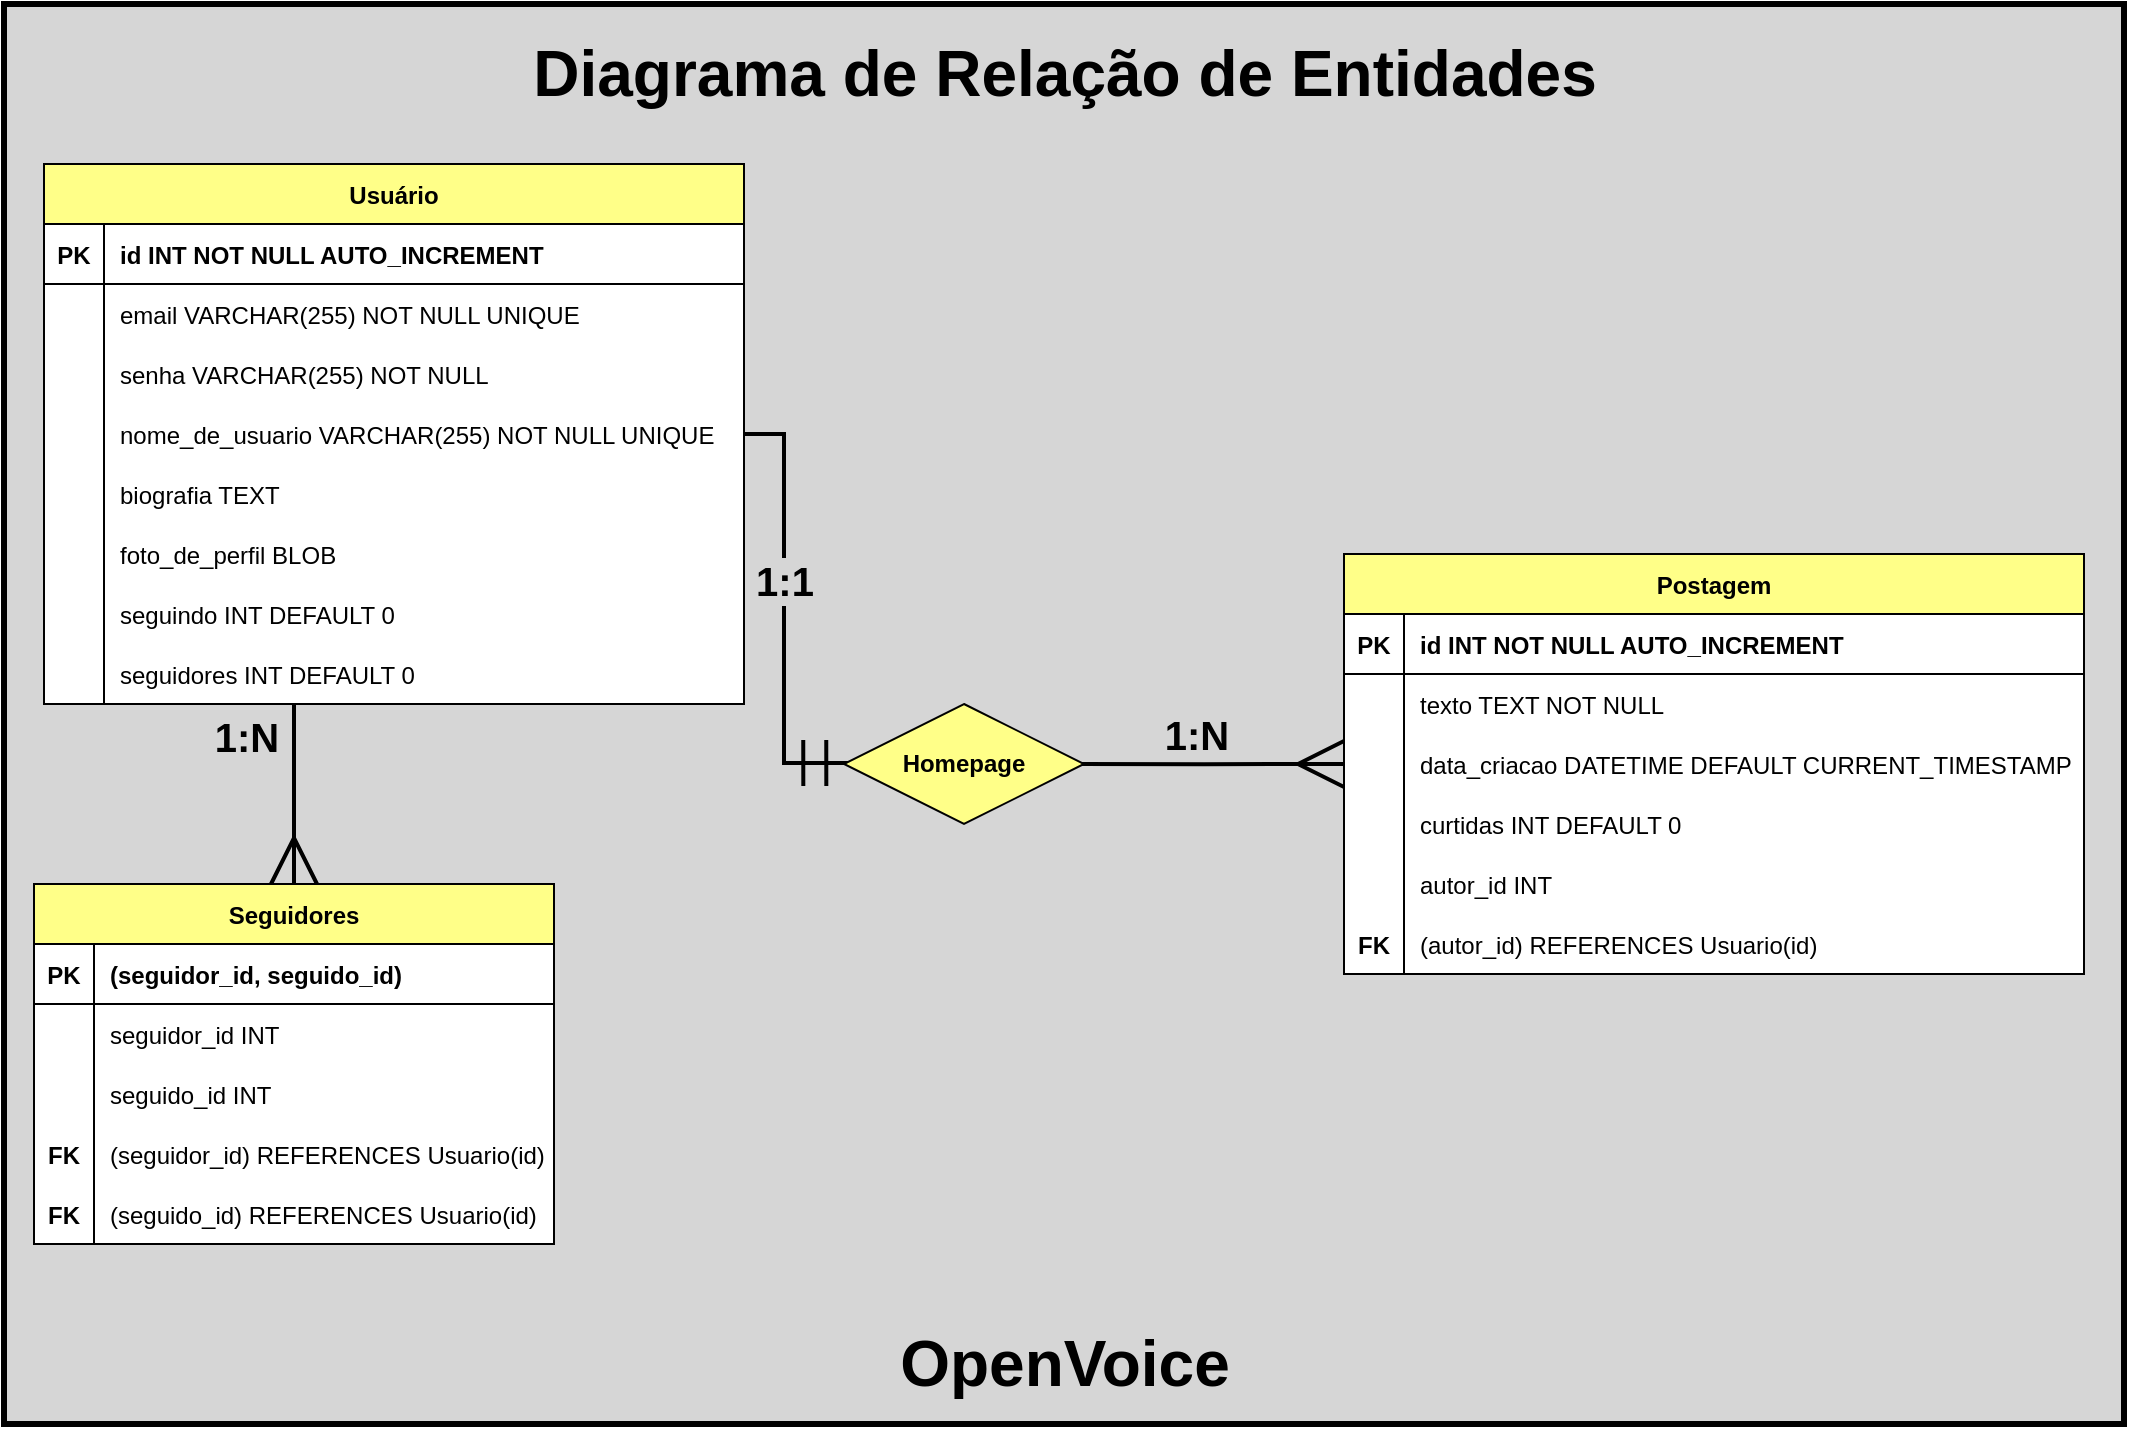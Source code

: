 <mxfile version="24.8.6">
  <diagram id="R2lEEEUBdFMjLlhIrx00" name="Page-1">
    <mxGraphModel dx="1502" dy="325" grid="0" gridSize="10" guides="0" tooltips="1" connect="1" arrows="1" fold="1" page="0" pageScale="1" pageWidth="850" pageHeight="1100" math="0" shadow="0" extFonts="Permanent Marker^https://fonts.googleapis.com/css?family=Permanent+Marker">
      <root>
        <mxCell id="0" />
        <mxCell id="1" parent="0" />
        <mxCell id="hm2O3VCrKE3EkjBrxDVe-1" value="" style="rounded=0;whiteSpace=wrap;html=1;font-weight:bold;strokeWidth=3;perimeterSpacing=0;fillColor=#D6D6D6;fillStyle=solid;" parent="1" vertex="1">
          <mxGeometry x="140" y="660" width="1060" height="710" as="geometry" />
        </mxCell>
        <mxCell id="hm2O3VCrKE3EkjBrxDVe-7" value="" style="whiteSpace=wrap;html=1;strokeColor=none;" parent="1" vertex="1">
          <mxGeometry x="810" y="965" width="370" height="180" as="geometry" />
        </mxCell>
        <mxCell id="q5SUplfIiiOO4nyNQWKq-36" value="Postagem" style="shape=table;startSize=30;container=1;collapsible=1;childLayout=tableLayout;fixedRows=1;rowLines=0;fontStyle=1;align=center;resizeLast=1;fillColor=#ffff88;strokeColor=#000000;" parent="1" vertex="1">
          <mxGeometry x="810" y="935" width="370" height="210" as="geometry" />
        </mxCell>
        <mxCell id="q5SUplfIiiOO4nyNQWKq-37" value="" style="shape=partialRectangle;collapsible=0;dropTarget=0;pointerEvents=0;fillColor=none;points=[[0,0.5],[1,0.5]];portConstraint=eastwest;top=0;left=0;right=0;bottom=1;" parent="q5SUplfIiiOO4nyNQWKq-36" vertex="1">
          <mxGeometry y="30" width="370" height="30" as="geometry" />
        </mxCell>
        <mxCell id="q5SUplfIiiOO4nyNQWKq-38" value="PK" style="shape=partialRectangle;overflow=hidden;connectable=0;fillColor=none;top=0;left=0;bottom=0;right=0;fontStyle=1;" parent="q5SUplfIiiOO4nyNQWKq-37" vertex="1">
          <mxGeometry width="30" height="30" as="geometry">
            <mxRectangle width="30" height="30" as="alternateBounds" />
          </mxGeometry>
        </mxCell>
        <mxCell id="q5SUplfIiiOO4nyNQWKq-39" value="id INT NOT NULL AUTO_INCREMENT" style="shape=partialRectangle;overflow=hidden;connectable=1;fillColor=none;top=0;left=0;bottom=0;right=0;align=left;spacingLeft=6;fontStyle=1;movable=1;resizable=1;rotatable=1;deletable=1;editable=1;locked=0;" parent="q5SUplfIiiOO4nyNQWKq-37" vertex="1">
          <mxGeometry x="30" width="340" height="30" as="geometry">
            <mxRectangle width="340" height="30" as="alternateBounds" />
          </mxGeometry>
        </mxCell>
        <mxCell id="q5SUplfIiiOO4nyNQWKq-40" value="" style="shape=partialRectangle;collapsible=0;dropTarget=0;pointerEvents=0;fillColor=none;points=[[0,0.5],[1,0.5]];portConstraint=eastwest;top=0;left=0;right=0;bottom=0;" parent="q5SUplfIiiOO4nyNQWKq-36" vertex="1">
          <mxGeometry y="60" width="370" height="30" as="geometry" />
        </mxCell>
        <mxCell id="q5SUplfIiiOO4nyNQWKq-41" value="" style="shape=partialRectangle;overflow=hidden;connectable=0;fillColor=none;top=0;left=0;bottom=0;right=0;" parent="q5SUplfIiiOO4nyNQWKq-40" vertex="1">
          <mxGeometry width="30" height="30" as="geometry">
            <mxRectangle width="30" height="30" as="alternateBounds" />
          </mxGeometry>
        </mxCell>
        <mxCell id="q5SUplfIiiOO4nyNQWKq-42" value="texto TEXT NOT NULL" style="shape=partialRectangle;overflow=hidden;connectable=0;fillColor=none;top=0;left=0;bottom=0;right=0;align=left;spacingLeft=6;" parent="q5SUplfIiiOO4nyNQWKq-40" vertex="1">
          <mxGeometry x="30" width="340" height="30" as="geometry">
            <mxRectangle width="340" height="30" as="alternateBounds" />
          </mxGeometry>
        </mxCell>
        <mxCell id="q5SUplfIiiOO4nyNQWKq-43" value="data_criacao DATETIME DEFAULT CURRENT_TIMESTAMP" style="shape=partialRectangle;overflow=hidden;connectable=0;fillColor=none;top=0;left=0;bottom=0;right=0;align=left;spacingLeft=6;" parent="1" vertex="1">
          <mxGeometry x="840" y="1025" width="340" height="30" as="geometry">
            <mxRectangle width="240" height="30" as="alternateBounds" />
          </mxGeometry>
        </mxCell>
        <mxCell id="q5SUplfIiiOO4nyNQWKq-44" value="curtidas INT DEFAULT 0" style="shape=partialRectangle;overflow=hidden;connectable=0;fillColor=none;top=0;left=0;bottom=0;right=0;align=left;spacingLeft=6;" parent="1" vertex="1">
          <mxGeometry x="840" y="1055" width="310" height="30" as="geometry">
            <mxRectangle width="240" height="30" as="alternateBounds" />
          </mxGeometry>
        </mxCell>
        <mxCell id="q5SUplfIiiOO4nyNQWKq-45" value="" style="endArrow=none;html=1;rounded=0;" parent="1" edge="1">
          <mxGeometry width="50" height="50" relative="1" as="geometry">
            <mxPoint x="840" y="1145" as="sourcePoint" />
            <mxPoint x="840" y="1025" as="targetPoint" />
          </mxGeometry>
        </mxCell>
        <mxCell id="q5SUplfIiiOO4nyNQWKq-46" value="autor_id INT" style="shape=partialRectangle;overflow=hidden;connectable=0;fillColor=none;top=0;left=0;bottom=0;right=0;align=left;spacingLeft=6;" parent="1" vertex="1">
          <mxGeometry x="840" y="1085" width="300" height="30" as="geometry">
            <mxRectangle width="240" height="30" as="alternateBounds" />
          </mxGeometry>
        </mxCell>
        <mxCell id="q5SUplfIiiOO4nyNQWKq-47" value="(autor_id) REFERENCES Usuario(id)" style="shape=partialRectangle;overflow=hidden;connectable=0;fillColor=none;top=0;left=0;bottom=0;right=0;align=left;spacingLeft=6;" parent="1" vertex="1">
          <mxGeometry x="840" y="1115" width="300" height="30" as="geometry">
            <mxRectangle width="240" height="30" as="alternateBounds" />
          </mxGeometry>
        </mxCell>
        <mxCell id="q5SUplfIiiOO4nyNQWKq-50" value="FK" style="shape=partialRectangle;overflow=hidden;connectable=0;fillColor=none;top=0;left=0;bottom=0;right=0;fontStyle=1;" parent="1" vertex="1">
          <mxGeometry x="810" y="1115" width="30" height="30" as="geometry">
            <mxRectangle width="30" height="30" as="alternateBounds" />
          </mxGeometry>
        </mxCell>
        <mxCell id="hm2O3VCrKE3EkjBrxDVe-6" value="" style="whiteSpace=wrap;html=1;strokeColor=none;" parent="1" vertex="1">
          <mxGeometry x="155" y="1130" width="260" height="150" as="geometry" />
        </mxCell>
        <mxCell id="q5SUplfIiiOO4nyNQWKq-81" style="edgeStyle=orthogonalEdgeStyle;rounded=0;orthogonalLoop=1;jettySize=auto;html=1;endArrow=none;endFill=0;startArrow=ERmany;startFill=0;endSize=6;startSize=20;strokeWidth=2;" parent="1" source="q5SUplfIiiOO4nyNQWKq-52" edge="1">
          <mxGeometry relative="1" as="geometry">
            <mxPoint x="285" y="1010" as="targetPoint" />
          </mxGeometry>
        </mxCell>
        <mxCell id="q5SUplfIiiOO4nyNQWKq-82" value="&lt;b&gt;&lt;font style=&quot;font-size: 20px;&quot;&gt;1:N&lt;/font&gt;&lt;/b&gt;" style="edgeLabel;html=1;align=center;verticalAlign=middle;resizable=0;points=[];labelBackgroundColor=#d6d6d6;" parent="q5SUplfIiiOO4nyNQWKq-81" vertex="1" connectable="0">
          <mxGeometry x="0.187" relative="1" as="geometry">
            <mxPoint x="-25" y="-21" as="offset" />
          </mxGeometry>
        </mxCell>
        <mxCell id="q5SUplfIiiOO4nyNQWKq-52" value="Seguidores" style="shape=table;startSize=30;container=1;collapsible=1;childLayout=tableLayout;fixedRows=1;rowLines=0;fontStyle=1;align=center;resizeLast=1;fillColor=#ffff88;strokeColor=#000000;" parent="1" vertex="1">
          <mxGeometry x="155" y="1100" width="260" height="180" as="geometry" />
        </mxCell>
        <mxCell id="q5SUplfIiiOO4nyNQWKq-53" value="" style="shape=partialRectangle;collapsible=0;dropTarget=0;pointerEvents=0;fillColor=none;points=[[0,0.5],[1,0.5]];portConstraint=eastwest;top=0;left=0;right=0;bottom=1;" parent="q5SUplfIiiOO4nyNQWKq-52" vertex="1">
          <mxGeometry y="30" width="260" height="30" as="geometry" />
        </mxCell>
        <mxCell id="q5SUplfIiiOO4nyNQWKq-54" value="PK" style="shape=partialRectangle;overflow=hidden;connectable=0;fillColor=none;top=0;left=0;bottom=0;right=0;fontStyle=1;" parent="q5SUplfIiiOO4nyNQWKq-53" vertex="1">
          <mxGeometry width="30" height="30" as="geometry">
            <mxRectangle width="30" height="30" as="alternateBounds" />
          </mxGeometry>
        </mxCell>
        <mxCell id="q5SUplfIiiOO4nyNQWKq-55" value="(seguidor_id, seguido_id)" style="shape=partialRectangle;overflow=hidden;connectable=1;fillColor=none;top=0;left=0;bottom=0;right=0;align=left;spacingLeft=6;fontStyle=1;movable=1;resizable=1;rotatable=1;deletable=1;editable=1;locked=0;" parent="q5SUplfIiiOO4nyNQWKq-53" vertex="1">
          <mxGeometry x="30" width="230" height="30" as="geometry">
            <mxRectangle width="230" height="30" as="alternateBounds" />
          </mxGeometry>
        </mxCell>
        <mxCell id="q5SUplfIiiOO4nyNQWKq-56" value="" style="shape=partialRectangle;collapsible=0;dropTarget=0;pointerEvents=0;fillColor=none;points=[[0,0.5],[1,0.5]];portConstraint=eastwest;top=0;left=0;right=0;bottom=0;" parent="q5SUplfIiiOO4nyNQWKq-52" vertex="1">
          <mxGeometry y="60" width="260" height="30" as="geometry" />
        </mxCell>
        <mxCell id="q5SUplfIiiOO4nyNQWKq-57" value="" style="shape=partialRectangle;overflow=hidden;connectable=0;fillColor=none;top=0;left=0;bottom=0;right=0;" parent="q5SUplfIiiOO4nyNQWKq-56" vertex="1">
          <mxGeometry width="30" height="30" as="geometry">
            <mxRectangle width="30" height="30" as="alternateBounds" />
          </mxGeometry>
        </mxCell>
        <mxCell id="q5SUplfIiiOO4nyNQWKq-58" value="seguidor_id INT" style="shape=partialRectangle;overflow=hidden;connectable=0;fillColor=none;top=0;left=0;bottom=0;right=0;align=left;spacingLeft=6;" parent="q5SUplfIiiOO4nyNQWKq-56" vertex="1">
          <mxGeometry x="30" width="230" height="30" as="geometry">
            <mxRectangle width="230" height="30" as="alternateBounds" />
          </mxGeometry>
        </mxCell>
        <mxCell id="q5SUplfIiiOO4nyNQWKq-59" value="seguido_id INT" style="shape=partialRectangle;overflow=hidden;connectable=0;fillColor=none;top=0;left=0;bottom=0;right=0;align=left;spacingLeft=6;" parent="1" vertex="1">
          <mxGeometry x="185" y="1190" width="230" height="30" as="geometry">
            <mxRectangle width="240" height="30" as="alternateBounds" />
          </mxGeometry>
        </mxCell>
        <mxCell id="q5SUplfIiiOO4nyNQWKq-60" value="(seguidor_id) REFERENCES Usuario(id)" style="shape=partialRectangle;overflow=hidden;connectable=0;fillColor=none;top=0;left=0;bottom=0;right=0;align=left;spacingLeft=6;" parent="1" vertex="1">
          <mxGeometry x="185" y="1220" width="230" height="30" as="geometry">
            <mxRectangle width="240" height="30" as="alternateBounds" />
          </mxGeometry>
        </mxCell>
        <mxCell id="q5SUplfIiiOO4nyNQWKq-61" value="" style="endArrow=none;html=1;rounded=0;" parent="1" edge="1">
          <mxGeometry width="50" height="50" relative="1" as="geometry">
            <mxPoint x="185" y="1280" as="sourcePoint" />
            <mxPoint x="185" y="1190" as="targetPoint" />
          </mxGeometry>
        </mxCell>
        <mxCell id="q5SUplfIiiOO4nyNQWKq-62" value="(seguido_id) REFERENCES Usuario(id)" style="shape=partialRectangle;overflow=hidden;connectable=0;fillColor=none;top=0;left=0;bottom=0;right=0;align=left;spacingLeft=6;" parent="1" vertex="1">
          <mxGeometry x="185" y="1250" width="230" height="30" as="geometry">
            <mxRectangle width="240" height="30" as="alternateBounds" />
          </mxGeometry>
        </mxCell>
        <mxCell id="q5SUplfIiiOO4nyNQWKq-66" value="FK" style="shape=partialRectangle;overflow=hidden;connectable=0;fillColor=none;top=0;left=0;bottom=0;right=0;fontStyle=1;" parent="1" vertex="1">
          <mxGeometry x="155" y="1220" width="30" height="30" as="geometry">
            <mxRectangle width="30" height="30" as="alternateBounds" />
          </mxGeometry>
        </mxCell>
        <mxCell id="q5SUplfIiiOO4nyNQWKq-67" value="FK" style="shape=partialRectangle;overflow=hidden;connectable=0;fillColor=none;top=0;left=0;bottom=0;right=0;fontStyle=1;" parent="1" vertex="1">
          <mxGeometry x="155" y="1250" width="30" height="30" as="geometry">
            <mxRectangle width="30" height="30" as="alternateBounds" />
          </mxGeometry>
        </mxCell>
        <mxCell id="q5SUplfIiiOO4nyNQWKq-77" style="edgeStyle=orthogonalEdgeStyle;rounded=0;orthogonalLoop=1;jettySize=auto;html=1;endArrow=ERmany;endFill=0;endSize=20;strokeWidth=2;exitX=0.986;exitY=0.501;exitDx=0;exitDy=0;exitPerimeter=0;entryX=0;entryY=0.5;entryDx=0;entryDy=0;" parent="1" source="q5SUplfIiiOO4nyNQWKq-84" target="q5SUplfIiiOO4nyNQWKq-36" edge="1">
          <mxGeometry relative="1" as="geometry">
            <mxPoint x="910" y="875" as="targetPoint" />
            <mxPoint x="750" y="875.0" as="sourcePoint" />
          </mxGeometry>
        </mxCell>
        <mxCell id="q5SUplfIiiOO4nyNQWKq-79" value="&lt;font style=&quot;font-size: 20px;&quot;&gt;1:N&lt;br&gt;&lt;/font&gt;" style="edgeLabel;html=1;align=center;verticalAlign=middle;resizable=0;points=[];labelBackgroundColor=#d6d6d6;fontStyle=1" parent="q5SUplfIiiOO4nyNQWKq-77" vertex="1" connectable="0">
          <mxGeometry x="-0.072" y="-2" relative="1" as="geometry">
            <mxPoint x="-4" y="-17" as="offset" />
          </mxGeometry>
        </mxCell>
        <mxCell id="q5SUplfIiiOO4nyNQWKq-76" style="edgeStyle=orthogonalEdgeStyle;rounded=0;orthogonalLoop=1;jettySize=auto;html=1;entryX=0.022;entryY=0.491;entryDx=0;entryDy=0;endArrow=ERmandOne;endFill=0;startSize=6;endSize=20;strokeWidth=2;entryPerimeter=0;fontStyle=1" parent="1" source="q5SUplfIiiOO4nyNQWKq-1" target="q5SUplfIiiOO4nyNQWKq-84" edge="1">
          <mxGeometry relative="1" as="geometry">
            <mxPoint x="610" y="875" as="targetPoint" />
          </mxGeometry>
        </mxCell>
        <mxCell id="q5SUplfIiiOO4nyNQWKq-78" value="&lt;font style=&quot;font-size: 20px;&quot;&gt;1:1&lt;br&gt;&lt;/font&gt;" style="edgeLabel;html=1;align=center;verticalAlign=middle;resizable=0;points=[];labelBackgroundColor=#d6d6d6;fontStyle=1" parent="q5SUplfIiiOO4nyNQWKq-76" vertex="1" connectable="0">
          <mxGeometry x="-0.016" y="1" relative="1" as="geometry">
            <mxPoint x="-1" y="-14" as="offset" />
          </mxGeometry>
        </mxCell>
        <mxCell id="q5SUplfIiiOO4nyNQWKq-84" value="&lt;b&gt;Homepage&lt;/b&gt;" style="shape=rhombus;perimeter=rhombusPerimeter;whiteSpace=wrap;html=1;align=center;fillColor=#ffff88;strokeColor=#000000;" parent="1" vertex="1">
          <mxGeometry x="560" y="1010" width="120" height="60" as="geometry" />
        </mxCell>
        <mxCell id="hm2O3VCrKE3EkjBrxDVe-3" value="" style="whiteSpace=wrap;html=1;fillColor=default;strokeColor=none;" parent="1" vertex="1">
          <mxGeometry x="160" y="770" width="350" height="240" as="geometry" />
        </mxCell>
        <mxCell id="q5SUplfIiiOO4nyNQWKq-1" value="Usuário" style="shape=table;startSize=30;container=1;collapsible=1;childLayout=tableLayout;fixedRows=1;rowLines=0;fontStyle=1;align=center;resizeLast=1;fillColor=#ffff88;strokeColor=#000000;" parent="1" vertex="1">
          <mxGeometry x="160" y="740" width="350" height="270" as="geometry" />
        </mxCell>
        <mxCell id="q5SUplfIiiOO4nyNQWKq-2" value="" style="shape=partialRectangle;collapsible=0;dropTarget=0;pointerEvents=0;fillColor=none;points=[[0,0.5],[1,0.5]];portConstraint=eastwest;top=0;left=0;right=0;bottom=1;" parent="q5SUplfIiiOO4nyNQWKq-1" vertex="1">
          <mxGeometry y="30" width="350" height="30" as="geometry" />
        </mxCell>
        <mxCell id="q5SUplfIiiOO4nyNQWKq-3" value="PK" style="shape=partialRectangle;overflow=hidden;connectable=0;fillColor=none;top=0;left=0;bottom=0;right=0;fontStyle=1;" parent="q5SUplfIiiOO4nyNQWKq-2" vertex="1">
          <mxGeometry width="30" height="30" as="geometry">
            <mxRectangle width="30" height="30" as="alternateBounds" />
          </mxGeometry>
        </mxCell>
        <mxCell id="q5SUplfIiiOO4nyNQWKq-4" value="id INT NOT NULL AUTO_INCREMENT" style="shape=partialRectangle;overflow=hidden;connectable=1;fillColor=none;top=0;left=0;bottom=0;right=0;align=left;spacingLeft=6;fontStyle=1;movable=1;resizable=1;rotatable=1;deletable=1;editable=1;locked=0;labelBackgroundColor=none;" parent="q5SUplfIiiOO4nyNQWKq-2" vertex="1">
          <mxGeometry x="30" width="320" height="30" as="geometry">
            <mxRectangle width="320" height="30" as="alternateBounds" />
          </mxGeometry>
        </mxCell>
        <mxCell id="q5SUplfIiiOO4nyNQWKq-5" value="" style="shape=partialRectangle;collapsible=0;dropTarget=0;pointerEvents=0;fillColor=none;points=[[0,0.5],[1,0.5]];portConstraint=eastwest;top=0;left=0;right=0;bottom=0;" parent="q5SUplfIiiOO4nyNQWKq-1" vertex="1">
          <mxGeometry y="60" width="350" height="30" as="geometry" />
        </mxCell>
        <mxCell id="q5SUplfIiiOO4nyNQWKq-6" value="" style="shape=partialRectangle;overflow=hidden;connectable=0;fillColor=none;top=0;left=0;bottom=0;right=0;" parent="q5SUplfIiiOO4nyNQWKq-5" vertex="1">
          <mxGeometry width="30" height="30" as="geometry">
            <mxRectangle width="30" height="30" as="alternateBounds" />
          </mxGeometry>
        </mxCell>
        <mxCell id="q5SUplfIiiOO4nyNQWKq-7" value="email VARCHAR(255) NOT NULL UNIQUE" style="shape=partialRectangle;overflow=hidden;connectable=0;fillColor=none;top=0;left=0;bottom=0;right=0;align=left;spacingLeft=6;labelBackgroundColor=default;strokeColor=inherit;" parent="q5SUplfIiiOO4nyNQWKq-5" vertex="1">
          <mxGeometry x="30" width="320" height="30" as="geometry">
            <mxRectangle width="320" height="30" as="alternateBounds" />
          </mxGeometry>
        </mxCell>
        <mxCell id="q5SUplfIiiOO4nyNQWKq-24" value="senha VARCHAR(255) NOT NULL" style="shape=partialRectangle;overflow=hidden;connectable=0;fillColor=none;top=0;left=0;bottom=0;right=0;align=left;spacingLeft=6;labelBackgroundColor=default;" parent="1" vertex="1">
          <mxGeometry x="190" y="830" width="320" height="30" as="geometry">
            <mxRectangle width="240" height="30" as="alternateBounds" />
          </mxGeometry>
        </mxCell>
        <mxCell id="q5SUplfIiiOO4nyNQWKq-26" value="nome_de_usuario VARCHAR(255) NOT NULL UNIQUE" style="shape=partialRectangle;overflow=hidden;connectable=0;fillColor=none;top=0;left=0;bottom=0;right=0;align=left;spacingLeft=6;" parent="1" vertex="1">
          <mxGeometry x="190" y="860" width="310" height="30" as="geometry">
            <mxRectangle width="240" height="30" as="alternateBounds" />
          </mxGeometry>
        </mxCell>
        <mxCell id="q5SUplfIiiOO4nyNQWKq-27" value="" style="endArrow=none;html=1;rounded=0;" parent="1" edge="1">
          <mxGeometry width="50" height="50" relative="1" as="geometry">
            <mxPoint x="190" y="1010" as="sourcePoint" />
            <mxPoint x="190" y="830" as="targetPoint" />
          </mxGeometry>
        </mxCell>
        <mxCell id="q5SUplfIiiOO4nyNQWKq-30" value="biografia TEXT" style="shape=partialRectangle;overflow=hidden;connectable=0;fillColor=none;top=0;left=0;bottom=0;right=0;align=left;spacingLeft=6;" parent="1" vertex="1">
          <mxGeometry x="190" y="890" width="300" height="30" as="geometry">
            <mxRectangle width="240" height="30" as="alternateBounds" />
          </mxGeometry>
        </mxCell>
        <mxCell id="q5SUplfIiiOO4nyNQWKq-31" value="foto_de_perfil BLOB" style="shape=partialRectangle;overflow=hidden;connectable=0;fillColor=none;top=0;left=0;bottom=0;right=0;align=left;spacingLeft=6;" parent="1" vertex="1">
          <mxGeometry x="190" y="920" width="300" height="30" as="geometry">
            <mxRectangle width="240" height="30" as="alternateBounds" />
          </mxGeometry>
        </mxCell>
        <mxCell id="q5SUplfIiiOO4nyNQWKq-32" value="seguindo INT DEFAULT 0" style="shape=partialRectangle;overflow=hidden;connectable=0;fillColor=none;top=0;left=0;bottom=0;right=0;align=left;spacingLeft=6;" parent="1" vertex="1">
          <mxGeometry x="190" y="950" width="300" height="30" as="geometry">
            <mxRectangle width="240" height="30" as="alternateBounds" />
          </mxGeometry>
        </mxCell>
        <mxCell id="q5SUplfIiiOO4nyNQWKq-33" value="seguidores INT DEFAULT 0" style="shape=partialRectangle;overflow=hidden;connectable=0;fillColor=none;top=0;left=0;bottom=0;right=0;align=left;spacingLeft=6;" parent="1" vertex="1">
          <mxGeometry x="190" y="980" width="300" height="30" as="geometry">
            <mxRectangle width="240" height="30" as="alternateBounds" />
          </mxGeometry>
        </mxCell>
        <mxCell id="hm2O3VCrKE3EkjBrxDVe-8" value="&lt;b&gt;&lt;font style=&quot;font-size: 32px;&quot;&gt;Diagrama de Relação de Entidades&lt;br&gt;&lt;/font&gt;&lt;/b&gt;" style="text;html=1;align=center;verticalAlign=middle;resizable=0;points=[];autosize=1;strokeColor=none;fillColor=none;" parent="1" vertex="1">
          <mxGeometry x="395" y="670" width="550" height="50" as="geometry" />
        </mxCell>
        <mxCell id="hm2O3VCrKE3EkjBrxDVe-9" value="&lt;b&gt;&lt;font style=&quot;font-size: 32px;&quot;&gt;OpenVoice&lt;/font&gt;&lt;/b&gt;" style="text;html=1;align=center;verticalAlign=middle;resizable=0;points=[];autosize=1;strokeColor=none;fillColor=none;" parent="1" vertex="1">
          <mxGeometry x="575" y="1315" width="190" height="50" as="geometry" />
        </mxCell>
      </root>
    </mxGraphModel>
  </diagram>
</mxfile>
